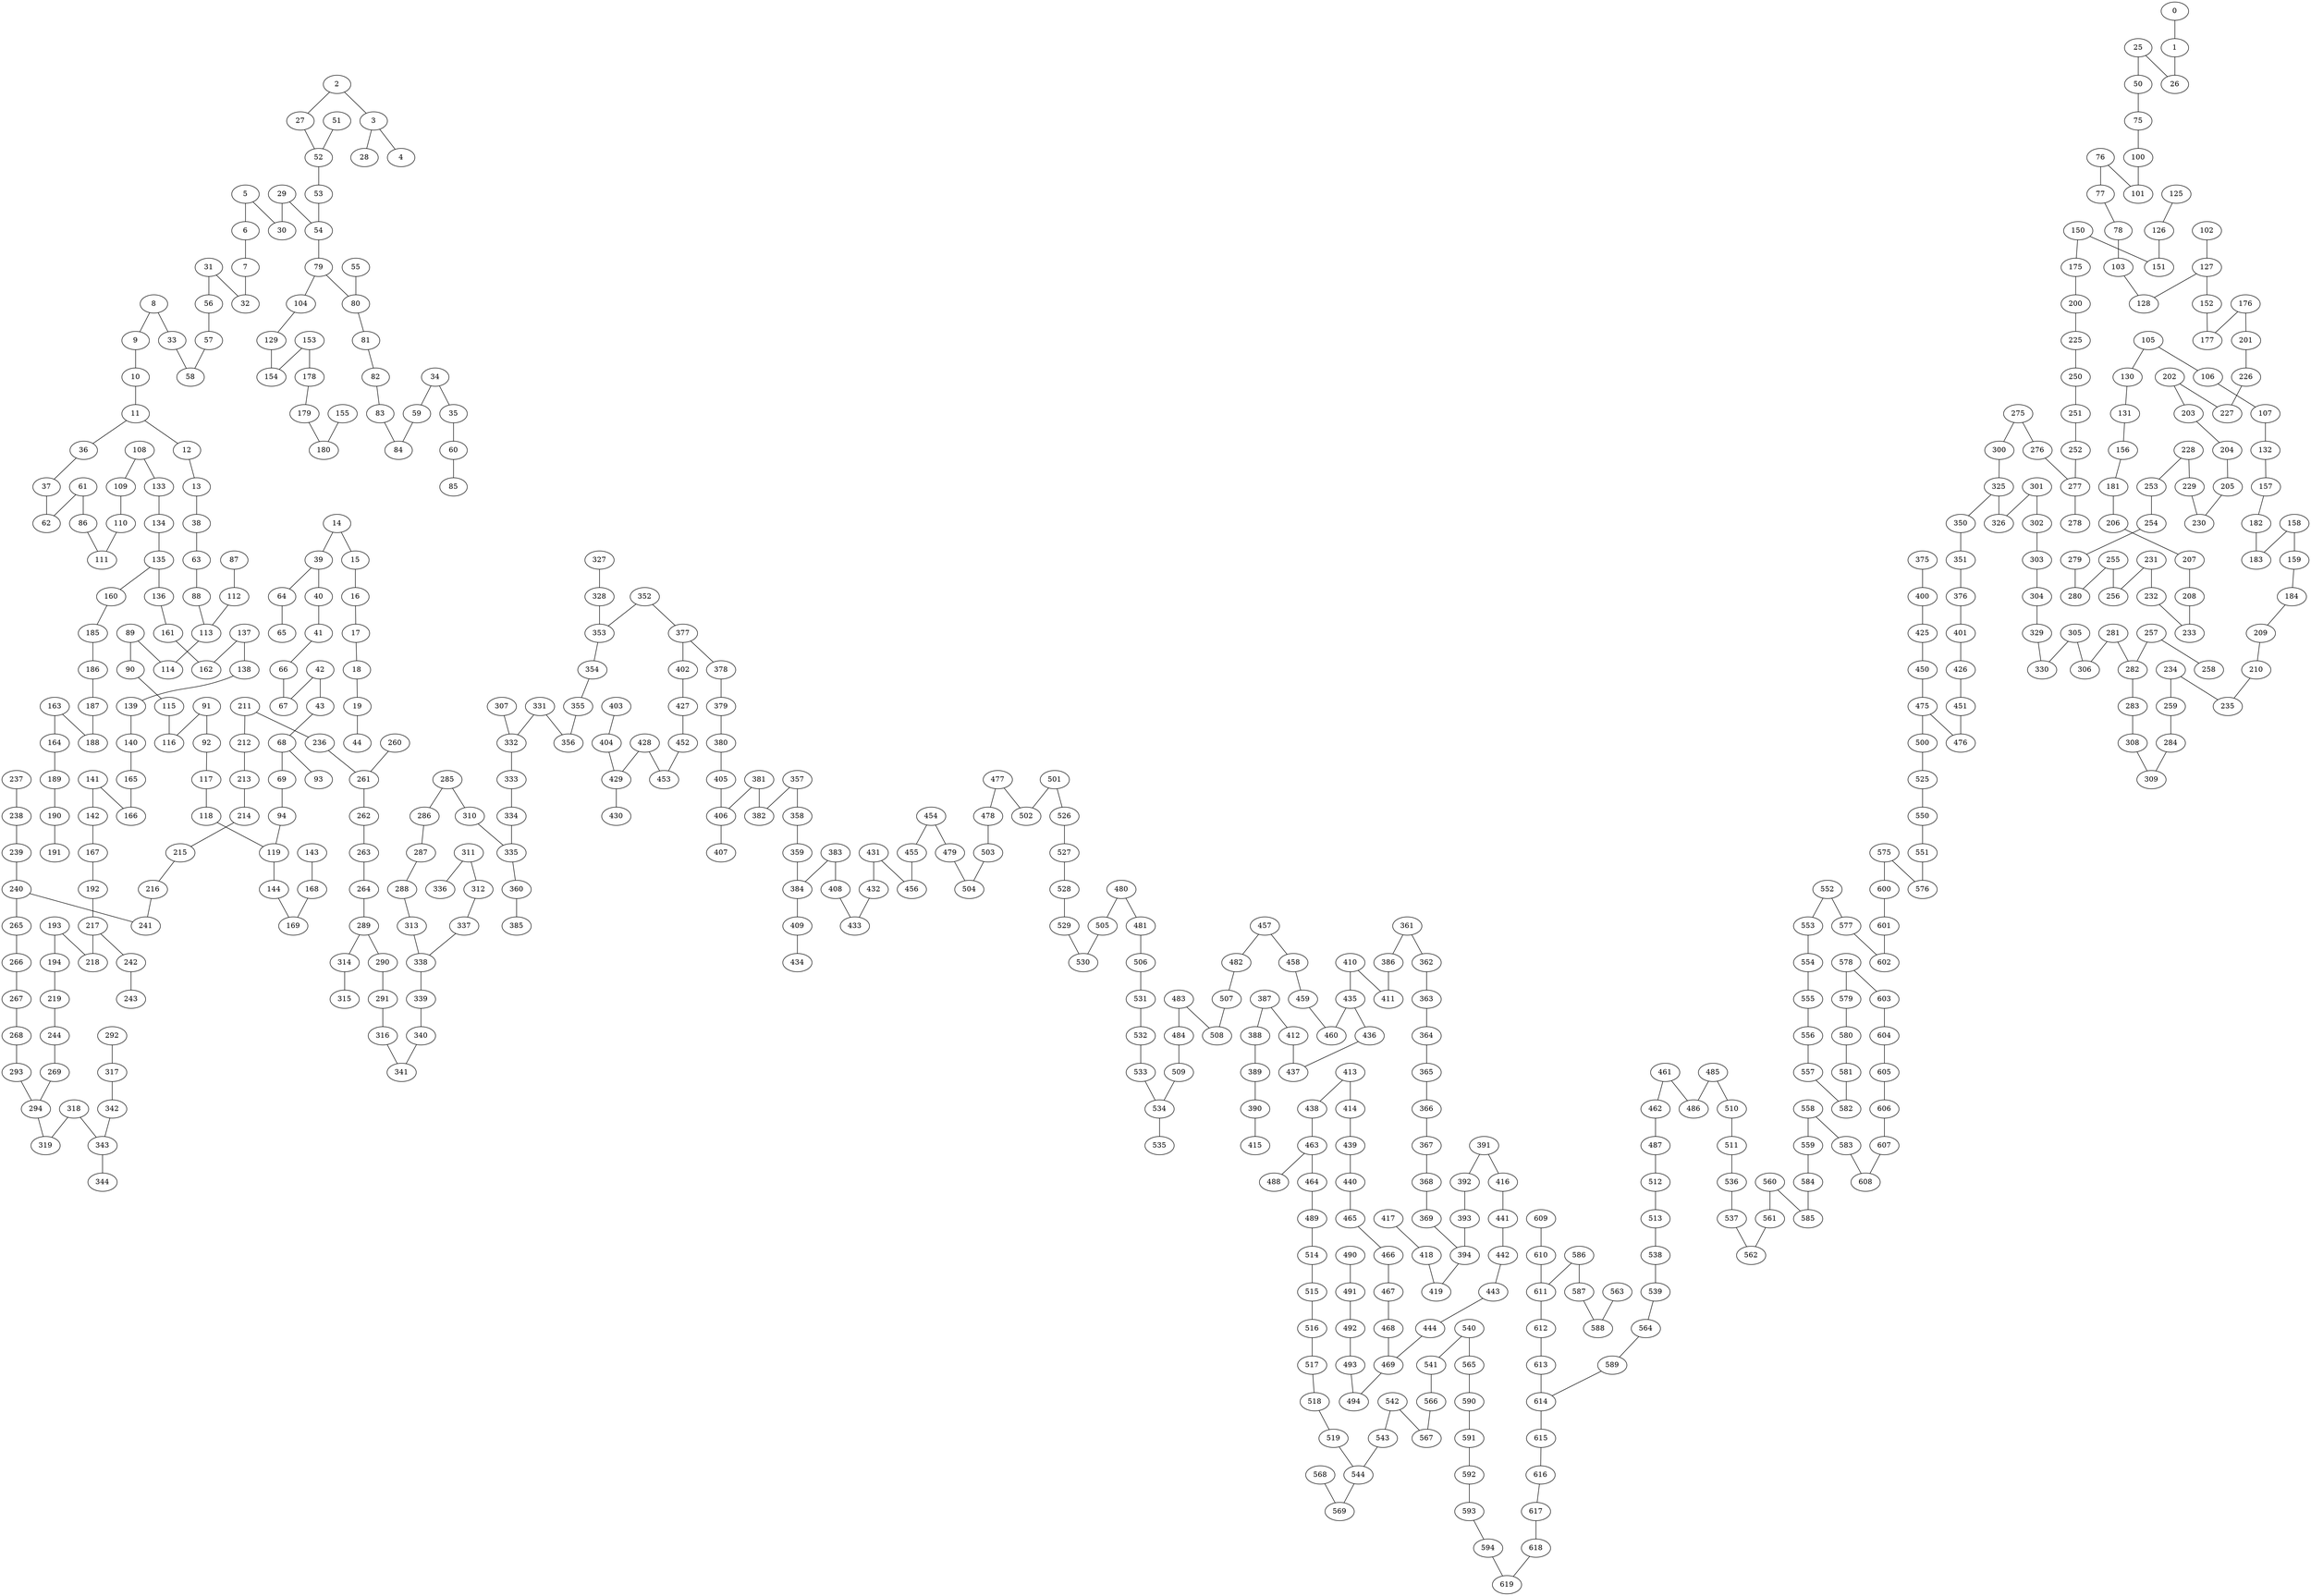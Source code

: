 graph{
267 -- 268;
31 -- 56;
118 -- 119;
17 -- 18;
251 -- 252;
165 -- 166;
0 -- 1;
215 -- 216;
69 -- 94;
236 -- 261;
400 -- 425;
52 -- 53;
577 -- 602;
2 -- 27;
10 -- 11;
238 -- 239;
451 -- 476;
514 -- 515;
27 -- 52;
11 -- 36;
533 -- 534;
78 -- 103;
141 -- 166;
406 -- 407;
257 -- 258;
560 -- 561;
440 -- 465;
217 -- 242;
132 -- 157;
484 -- 509;
463 -- 464;
331 -- 356;
528 -- 529;
254 -- 279;
556 -- 557;
589 -- 614;
436 -- 437;
405 -- 406;
517 -- 518;
257 -- 282;
566 -- 567;
465 -- 466;
600 -- 601;
464 -- 489;
209 -- 210;
477 -- 478;
259 -- 284;
135 -- 136;
293 -- 294;
261 -- 262;
490 -- 491;
281 -- 306;
82 -- 83;
8 -- 33;
563 -- 588;
578 -- 603;
515 -- 516;
377 -- 402;
91 -- 116;
305 -- 306;
25 -- 50;
536 -- 537;
506 -- 531;
355 -- 356;
444 -- 469;
244 -- 269;
443 -- 444;
613 -- 614;
351 -- 376;
404 -- 429;
157 -- 182;
363 -- 364;
381 -- 406;
513 -- 538;
565 -- 590;
12 -- 13;
394 -- 419;
607 -- 608;
452 -- 453;
202 -- 203;
281 -- 282;
301 -- 326;
491 -- 492;
529 -- 530;
140 -- 165;
618 -- 619;
18 -- 19;
152 -- 177;
353 -- 354;
68 -- 93;
51 -- 52;
279 -- 280;
537 -- 562;
403 -- 404;
59 -- 84;
568 -- 569;
133 -- 134;
253 -- 254;
439 -- 440;
507 -- 508;
555 -- 556;
311 -- 336;
489 -- 514;
228 -- 253;
283 -- 308;
560 -- 585;
410 -- 435;
365 -- 366;
542 -- 567;
331 -- 332;
485 -- 510;
564 -- 589;
432 -- 433;
277 -- 278;
525 -- 550;
366 -- 367;
318 -- 319;
189 -- 190;
193 -- 194;
354 -- 355;
143 -- 168;
239 -- 240;
381 -- 382;
526 -- 527;
289 -- 290;
202 -- 227;
316 -- 341;
92 -- 117;
185 -- 186;
338 -- 339;
214 -- 215;
160 -- 185;
109 -- 110;
104 -- 129;
425 -- 450;
325 -- 350;
369 -- 394;
5 -- 6;
3 -- 4;
38 -- 63;
135 -- 160;
294 -- 319;
142 -- 167;
87 -- 112;
206 -- 207;
332 -- 333;
611 -- 612;
375 -- 400;
138 -- 139;
91 -- 92;
43 -- 68;
193 -- 218;
81 -- 82;
64 -- 65;
483 -- 484;
1 -- 26;
304 -- 329;
454 -- 479;
362 -- 363;
282 -- 283;
426 -- 451;
594 -- 619;
113 -- 114;
578 -- 579;
7 -- 32;
5 -- 30;
201 -- 226;
604 -- 605;
77 -- 78;
357 -- 382;
311 -- 312;
285 -- 286;
285 -- 310;
431 -- 432;
312 -- 337;
208 -- 233;
150 -- 151;
603 -- 604;
231 -- 232;
276 -- 277;
384 -- 409;
418 -- 419;
263 -- 264;
112 -- 113;
234 -- 235;
359 -- 384;
475 -- 500;
203 -- 204;
485 -- 486;
461 -- 486;
13 -- 38;
126 -- 151;
190 -- 191;
301 -- 302;
86 -- 111;
53 -- 54;
333 -- 334;
176 -- 177;
378 -- 379;
19 -- 44;
61 -- 62;
242 -- 243;
217 -- 218;
329 -- 330;
479 -- 504;
194 -- 219;
2 -- 3;
107 -- 132;
559 -- 584;
33 -- 58;
334 -- 335;
501 -- 526;
352 -- 377;
275 -- 276;
260 -- 261;
156 -- 181;
137 -- 162;
605 -- 606;
402 -- 427;
14 -- 39;
591 -- 592;
264 -- 289;
493 -- 494;
483 -- 508;
480 -- 505;
302 -- 303;
55 -- 80;
612 -- 613;
129 -- 154;
89 -- 90;
110 -- 111;
550 -- 551;
292 -- 317;
352 -- 353;
240 -- 241;
88 -- 113;
159 -- 184;
60 -- 85;
232 -- 233;
431 -- 456;
76 -- 101;
518 -- 519;
541 -- 566;
310 -- 335;
358 -- 359;
228 -- 229;
538 -- 539;
584 -- 585;
540 -- 565;
388 -- 389;
417 -- 418;
105 -- 130;
475 -- 476;
269 -- 294;
106 -- 107;
335 -- 360;
144 -- 169;
435 -- 460;
153 -- 178;
42 -- 43;
141 -- 142;
516 -- 517;
219 -- 244;
83 -- 84;
167 -- 192;
31 -- 32;
34 -- 35;
192 -- 217;
79 -- 104;
35 -- 60;
268 -- 293;
586 -- 611;
119 -- 144;
234 -- 259;
9 -- 10;
61 -- 86;
328 -- 353;
216 -- 241;
176 -- 201;
115 -- 116;
16 -- 17;
54 -- 79;
225 -- 250;
575 -- 600;
39 -- 40;
610 -- 611;
503 -- 504;
409 -- 434;
364 -- 365;
211 -- 236;
553 -- 554;
337 -- 338;
389 -- 390;
161 -- 162;
231 -- 256;
617 -- 618;
469 -- 494;
386 -- 411;
401 -- 426;
414 -- 439;
579 -- 580;
229 -- 230;
413 -- 414;
552 -- 553;
361 -- 386;
377 -- 378;
130 -- 131;
158 -- 159;
25 -- 26;
179 -- 180;
155 -- 180;
512 -- 513;
390 -- 415;
131 -- 156;
50 -- 75;
590 -- 591;
383 -- 408;
11 -- 12;
450 -- 475;
480 -- 481;
150 -- 175;
505 -- 530;
606 -- 607;
427 -- 452;
158 -- 183;
532 -- 533;
186 -- 187;
492 -- 493;
458 -- 459;
94 -- 119;
90 -- 115;
41 -- 66;
134 -- 135;
367 -- 368;
40 -- 41;
478 -- 503;
286 -- 287;
284 -- 309;
368 -- 369;
587 -- 588;
554 -- 555;
187 -- 188;
168 -- 169;
164 -- 189;
609 -- 610;
527 -- 528;
392 -- 393;
300 -- 325;
184 -- 209;
408 -- 433;
435 -- 436;
240 -- 265;
226 -- 227;
511 -- 536;
481 -- 506;
34 -- 59;
416 -- 441;
616 -- 617;
343 -- 344;
314 -- 315;
127 -- 128;
457 -- 458;
455 -- 456;
182 -- 183;
413 -- 438;
340 -- 341;
108 -- 109;
615 -- 616;
467 -- 468;
204 -- 205;
487 -- 512;
552 -- 577;
255 -- 280;
361 -- 362;
459 -- 460;
175 -- 200;
379 -- 380;
441 -- 442;
387 -- 388;
383 -- 384;
468 -- 469;
391 -- 416;
100 -- 101;
327 -- 328;
8 -- 9;
139 -- 140;
339 -- 340;
252 -- 277;
290 -- 291;
163 -- 188;
178 -- 179;
463 -- 488;
108 -- 133;
318 -- 343;
56 -- 57;
211 -- 212;
376 -- 401;
163 -- 164;
350 -- 351;
266 -- 267;
117 -- 118;
153 -- 154;
29 -- 54;
482 -- 507;
580 -- 581;
289 -- 314;
291 -- 316;
75 -- 100;
39 -- 64;
80 -- 81;
581 -- 582;
466 -- 467;
457 -- 482;
15 -- 16;
583 -- 608;
428 -- 453;
127 -- 152;
544 -- 569;
575 -- 576;
393 -- 394;
200 -- 225;
313 -- 338;
543 -- 544;
305 -- 330;
181 -- 206;
325 -- 326;
76 -- 77;
558 -- 583;
3 -- 28;
63 -- 88;
205 -- 230;
558 -- 559;
429 -- 430;
357 -- 358;
275 -- 300;
462 -- 487;
308 -- 309;
519 -- 544;
592 -- 593;
36 -- 37;
265 -- 266;
601 -- 602;
303 -- 304;
360 -- 385;
510 -- 511;
454 -- 455;
213 -- 214;
6 -- 7;
89 -- 114;
317 -- 342;
66 -- 67;
380 -- 405;
539 -- 564;
477 -- 502;
136 -- 161;
105 -- 106;
307 -- 332;
262 -- 263;
68 -- 69;
237 -- 238;
540 -- 541;
102 -- 127;
29 -- 30;
461 -- 462;
438 -- 463;
428 -- 429;
593 -- 594;
37 -- 62;
57 -- 58;
586 -- 587;
531 -- 532;
14 -- 15;
79 -- 80;
410 -- 411;
255 -- 256;
614 -- 615;
212 -- 213;
561 -- 562;
288 -- 313;
210 -- 235;
137 -- 138;
387 -- 412;
103 -- 128;
250 -- 251;
509 -- 534;
534 -- 535;
391 -- 392;
500 -- 525;
542 -- 543;
287 -- 288;
125 -- 126;
442 -- 443;
412 -- 437;
207 -- 208;
551 -- 576;
557 -- 582;
342 -- 343;
42 -- 67;
501 -- 502;
}
